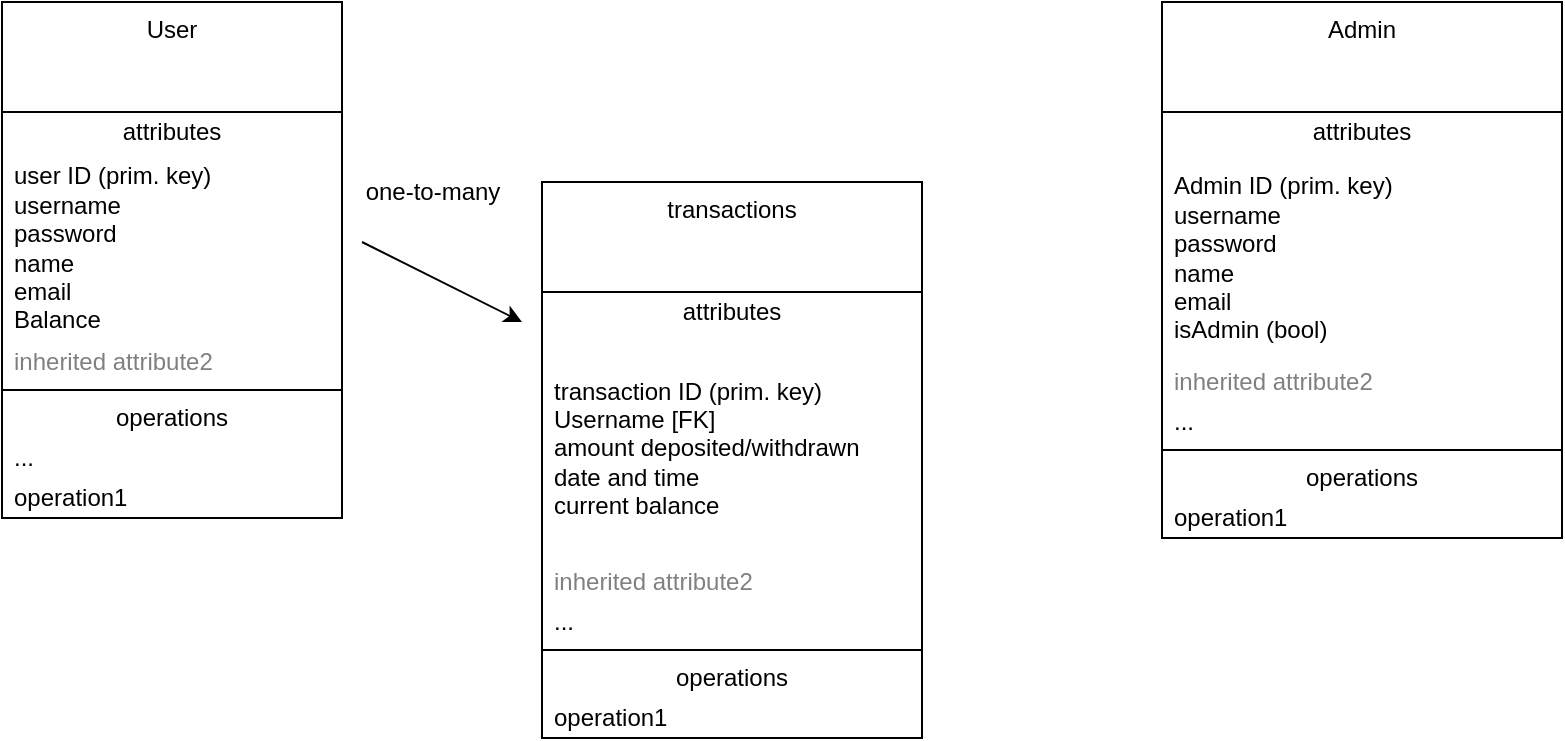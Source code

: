<mxfile version="24.2.8" type="github">
  <diagram name="Page-1" id="8gi0LiIUYh2WG3iCJh61">
    <mxGraphModel dx="786" dy="467" grid="1" gridSize="10" guides="1" tooltips="1" connect="1" arrows="1" fold="1" page="1" pageScale="1" pageWidth="850" pageHeight="1100" math="0" shadow="0">
      <root>
        <mxCell id="0" />
        <mxCell id="1" parent="0" />
        <mxCell id="k0v4qN_FJC5cJVmFZ7LJ-2" value="User" style="swimlane;fontStyle=0;align=center;verticalAlign=top;childLayout=stackLayout;horizontal=1;startSize=55;horizontalStack=0;resizeParent=1;resizeParentMax=0;resizeLast=0;collapsible=0;marginBottom=0;html=1;whiteSpace=wrap;" vertex="1" parent="1">
          <mxGeometry x="60" y="90" width="170" height="258" as="geometry" />
        </mxCell>
        <mxCell id="k0v4qN_FJC5cJVmFZ7LJ-3" value="attributes" style="text;html=1;strokeColor=none;fillColor=none;align=center;verticalAlign=middle;spacingLeft=4;spacingRight=4;overflow=hidden;rotatable=0;points=[[0,0.5],[1,0.5]];portConstraint=eastwest;whiteSpace=wrap;" vertex="1" parent="k0v4qN_FJC5cJVmFZ7LJ-2">
          <mxGeometry y="55" width="170" height="20" as="geometry" />
        </mxCell>
        <mxCell id="k0v4qN_FJC5cJVmFZ7LJ-4" value="&lt;div&gt;user ID (prim. key)&lt;/div&gt;username&lt;div&gt;password&lt;/div&gt;&lt;div&gt;name&lt;/div&gt;&lt;div&gt;email&lt;/div&gt;&lt;div&gt;Balance&lt;/div&gt;" style="text;html=1;strokeColor=none;fillColor=none;align=left;verticalAlign=middle;spacingLeft=4;spacingRight=4;overflow=hidden;rotatable=0;points=[[0,0.5],[1,0.5]];portConstraint=eastwest;whiteSpace=wrap;" vertex="1" parent="k0v4qN_FJC5cJVmFZ7LJ-2">
          <mxGeometry y="75" width="170" height="95" as="geometry" />
        </mxCell>
        <mxCell id="k0v4qN_FJC5cJVmFZ7LJ-5" value="inherited attribute2" style="text;html=1;strokeColor=none;fillColor=none;align=left;verticalAlign=middle;spacingLeft=4;spacingRight=4;overflow=hidden;rotatable=0;points=[[0,0.5],[1,0.5]];portConstraint=eastwest;fontColor=#808080;whiteSpace=wrap;" vertex="1" parent="k0v4qN_FJC5cJVmFZ7LJ-2">
          <mxGeometry y="170" width="170" height="20" as="geometry" />
        </mxCell>
        <mxCell id="k0v4qN_FJC5cJVmFZ7LJ-7" value="" style="line;strokeWidth=1;fillColor=none;align=left;verticalAlign=middle;spacingTop=-1;spacingLeft=3;spacingRight=3;rotatable=0;labelPosition=right;points=[];portConstraint=eastwest;" vertex="1" parent="k0v4qN_FJC5cJVmFZ7LJ-2">
          <mxGeometry y="190" width="170" height="8" as="geometry" />
        </mxCell>
        <mxCell id="k0v4qN_FJC5cJVmFZ7LJ-8" value="operations" style="text;html=1;strokeColor=none;fillColor=none;align=center;verticalAlign=middle;spacingLeft=4;spacingRight=4;overflow=hidden;rotatable=0;points=[[0,0.5],[1,0.5]];portConstraint=eastwest;whiteSpace=wrap;" vertex="1" parent="k0v4qN_FJC5cJVmFZ7LJ-2">
          <mxGeometry y="198" width="170" height="20" as="geometry" />
        </mxCell>
        <mxCell id="k0v4qN_FJC5cJVmFZ7LJ-6" value="..." style="text;html=1;strokeColor=none;fillColor=none;align=left;verticalAlign=middle;spacingLeft=4;spacingRight=4;overflow=hidden;rotatable=0;points=[[0,0.5],[1,0.5]];portConstraint=eastwest;whiteSpace=wrap;" vertex="1" parent="k0v4qN_FJC5cJVmFZ7LJ-2">
          <mxGeometry y="218" width="170" height="20" as="geometry" />
        </mxCell>
        <mxCell id="k0v4qN_FJC5cJVmFZ7LJ-9" value="operation1" style="text;html=1;strokeColor=none;fillColor=none;align=left;verticalAlign=middle;spacingLeft=4;spacingRight=4;overflow=hidden;rotatable=0;points=[[0,0.5],[1,0.5]];portConstraint=eastwest;whiteSpace=wrap;" vertex="1" parent="k0v4qN_FJC5cJVmFZ7LJ-2">
          <mxGeometry y="238" width="170" height="20" as="geometry" />
        </mxCell>
        <mxCell id="k0v4qN_FJC5cJVmFZ7LJ-10" value="Admin" style="swimlane;fontStyle=0;align=center;verticalAlign=top;childLayout=stackLayout;horizontal=1;startSize=55;horizontalStack=0;resizeParent=1;resizeParentMax=0;resizeLast=0;collapsible=0;marginBottom=0;html=1;whiteSpace=wrap;" vertex="1" parent="1">
          <mxGeometry x="640" y="90" width="200" height="268" as="geometry" />
        </mxCell>
        <mxCell id="k0v4qN_FJC5cJVmFZ7LJ-11" value="attributes" style="text;html=1;strokeColor=none;fillColor=none;align=center;verticalAlign=middle;spacingLeft=4;spacingRight=4;overflow=hidden;rotatable=0;points=[[0,0.5],[1,0.5]];portConstraint=eastwest;whiteSpace=wrap;" vertex="1" parent="k0v4qN_FJC5cJVmFZ7LJ-10">
          <mxGeometry y="55" width="200" height="20" as="geometry" />
        </mxCell>
        <mxCell id="k0v4qN_FJC5cJVmFZ7LJ-12" value="&lt;div&gt;Admin ID (prim. key)&lt;/div&gt;username&lt;div&gt;password&lt;/div&gt;&lt;div&gt;name&lt;/div&gt;&lt;div&gt;email&lt;/div&gt;&lt;div&gt;isAdmin (bool)&lt;/div&gt;" style="text;html=1;strokeColor=none;fillColor=none;align=left;verticalAlign=middle;spacingLeft=4;spacingRight=4;overflow=hidden;rotatable=0;points=[[0,0.5],[1,0.5]];portConstraint=eastwest;whiteSpace=wrap;" vertex="1" parent="k0v4qN_FJC5cJVmFZ7LJ-10">
          <mxGeometry y="75" width="200" height="105" as="geometry" />
        </mxCell>
        <mxCell id="k0v4qN_FJC5cJVmFZ7LJ-13" value="inherited attribute2" style="text;html=1;strokeColor=none;fillColor=none;align=left;verticalAlign=middle;spacingLeft=4;spacingRight=4;overflow=hidden;rotatable=0;points=[[0,0.5],[1,0.5]];portConstraint=eastwest;fontColor=#808080;whiteSpace=wrap;" vertex="1" parent="k0v4qN_FJC5cJVmFZ7LJ-10">
          <mxGeometry y="180" width="200" height="20" as="geometry" />
        </mxCell>
        <mxCell id="k0v4qN_FJC5cJVmFZ7LJ-14" value="..." style="text;html=1;strokeColor=none;fillColor=none;align=left;verticalAlign=middle;spacingLeft=4;spacingRight=4;overflow=hidden;rotatable=0;points=[[0,0.5],[1,0.5]];portConstraint=eastwest;whiteSpace=wrap;" vertex="1" parent="k0v4qN_FJC5cJVmFZ7LJ-10">
          <mxGeometry y="200" width="200" height="20" as="geometry" />
        </mxCell>
        <mxCell id="k0v4qN_FJC5cJVmFZ7LJ-15" value="" style="line;strokeWidth=1;fillColor=none;align=left;verticalAlign=middle;spacingTop=-1;spacingLeft=3;spacingRight=3;rotatable=0;labelPosition=right;points=[];portConstraint=eastwest;" vertex="1" parent="k0v4qN_FJC5cJVmFZ7LJ-10">
          <mxGeometry y="220" width="200" height="8" as="geometry" />
        </mxCell>
        <mxCell id="k0v4qN_FJC5cJVmFZ7LJ-16" value="operations" style="text;html=1;strokeColor=none;fillColor=none;align=center;verticalAlign=middle;spacingLeft=4;spacingRight=4;overflow=hidden;rotatable=0;points=[[0,0.5],[1,0.5]];portConstraint=eastwest;whiteSpace=wrap;" vertex="1" parent="k0v4qN_FJC5cJVmFZ7LJ-10">
          <mxGeometry y="228" width="200" height="20" as="geometry" />
        </mxCell>
        <mxCell id="k0v4qN_FJC5cJVmFZ7LJ-17" value="operation1" style="text;html=1;strokeColor=none;fillColor=none;align=left;verticalAlign=middle;spacingLeft=4;spacingRight=4;overflow=hidden;rotatable=0;points=[[0,0.5],[1,0.5]];portConstraint=eastwest;whiteSpace=wrap;" vertex="1" parent="k0v4qN_FJC5cJVmFZ7LJ-10">
          <mxGeometry y="248" width="200" height="20" as="geometry" />
        </mxCell>
        <mxCell id="k0v4qN_FJC5cJVmFZ7LJ-18" value="transactions" style="swimlane;fontStyle=0;align=center;verticalAlign=top;childLayout=stackLayout;horizontal=1;startSize=55;horizontalStack=0;resizeParent=1;resizeParentMax=0;resizeLast=0;collapsible=0;marginBottom=0;html=1;whiteSpace=wrap;" vertex="1" parent="1">
          <mxGeometry x="330" y="180" width="190" height="278" as="geometry" />
        </mxCell>
        <mxCell id="k0v4qN_FJC5cJVmFZ7LJ-19" value="attributes" style="text;html=1;strokeColor=none;fillColor=none;align=center;verticalAlign=middle;spacingLeft=4;spacingRight=4;overflow=hidden;rotatable=0;points=[[0,0.5],[1,0.5]];portConstraint=eastwest;whiteSpace=wrap;" vertex="1" parent="k0v4qN_FJC5cJVmFZ7LJ-18">
          <mxGeometry y="55" width="190" height="20" as="geometry" />
        </mxCell>
        <mxCell id="k0v4qN_FJC5cJVmFZ7LJ-20" value="&lt;div&gt;transaction ID (prim. key)&lt;/div&gt;Username [FK]&lt;div&gt;amount deposited/withdrawn&lt;/div&gt;&lt;div&gt;date and time&lt;/div&gt;&lt;div&gt;current balance&lt;/div&gt;" style="text;html=1;strokeColor=none;fillColor=none;align=left;verticalAlign=middle;spacingLeft=4;spacingRight=4;overflow=hidden;rotatable=0;points=[[0,0.5],[1,0.5]];portConstraint=eastwest;whiteSpace=wrap;" vertex="1" parent="k0v4qN_FJC5cJVmFZ7LJ-18">
          <mxGeometry y="75" width="190" height="115" as="geometry" />
        </mxCell>
        <mxCell id="k0v4qN_FJC5cJVmFZ7LJ-21" value="inherited attribute2" style="text;html=1;strokeColor=none;fillColor=none;align=left;verticalAlign=middle;spacingLeft=4;spacingRight=4;overflow=hidden;rotatable=0;points=[[0,0.5],[1,0.5]];portConstraint=eastwest;fontColor=#808080;whiteSpace=wrap;" vertex="1" parent="k0v4qN_FJC5cJVmFZ7LJ-18">
          <mxGeometry y="190" width="190" height="20" as="geometry" />
        </mxCell>
        <mxCell id="k0v4qN_FJC5cJVmFZ7LJ-22" value="..." style="text;html=1;strokeColor=none;fillColor=none;align=left;verticalAlign=middle;spacingLeft=4;spacingRight=4;overflow=hidden;rotatable=0;points=[[0,0.5],[1,0.5]];portConstraint=eastwest;whiteSpace=wrap;" vertex="1" parent="k0v4qN_FJC5cJVmFZ7LJ-18">
          <mxGeometry y="210" width="190" height="20" as="geometry" />
        </mxCell>
        <mxCell id="k0v4qN_FJC5cJVmFZ7LJ-23" value="" style="line;strokeWidth=1;fillColor=none;align=left;verticalAlign=middle;spacingTop=-1;spacingLeft=3;spacingRight=3;rotatable=0;labelPosition=right;points=[];portConstraint=eastwest;" vertex="1" parent="k0v4qN_FJC5cJVmFZ7LJ-18">
          <mxGeometry y="230" width="190" height="8" as="geometry" />
        </mxCell>
        <mxCell id="k0v4qN_FJC5cJVmFZ7LJ-24" value="operations" style="text;html=1;strokeColor=none;fillColor=none;align=center;verticalAlign=middle;spacingLeft=4;spacingRight=4;overflow=hidden;rotatable=0;points=[[0,0.5],[1,0.5]];portConstraint=eastwest;whiteSpace=wrap;" vertex="1" parent="k0v4qN_FJC5cJVmFZ7LJ-18">
          <mxGeometry y="238" width="190" height="20" as="geometry" />
        </mxCell>
        <mxCell id="k0v4qN_FJC5cJVmFZ7LJ-25" value="operation1" style="text;html=1;strokeColor=none;fillColor=none;align=left;verticalAlign=middle;spacingLeft=4;spacingRight=4;overflow=hidden;rotatable=0;points=[[0,0.5],[1,0.5]];portConstraint=eastwest;whiteSpace=wrap;" vertex="1" parent="k0v4qN_FJC5cJVmFZ7LJ-18">
          <mxGeometry y="258" width="190" height="20" as="geometry" />
        </mxCell>
        <mxCell id="k0v4qN_FJC5cJVmFZ7LJ-34" value="" style="endArrow=classic;html=1;rounded=0;" edge="1" parent="1">
          <mxGeometry width="50" height="50" relative="1" as="geometry">
            <mxPoint x="240" y="210" as="sourcePoint" />
            <mxPoint x="320" y="250" as="targetPoint" />
          </mxGeometry>
        </mxCell>
        <mxCell id="k0v4qN_FJC5cJVmFZ7LJ-35" value="one-to-many" style="text;html=1;align=center;verticalAlign=middle;resizable=0;points=[];autosize=1;strokeColor=none;fillColor=none;" vertex="1" parent="1">
          <mxGeometry x="230" y="170" width="90" height="30" as="geometry" />
        </mxCell>
      </root>
    </mxGraphModel>
  </diagram>
</mxfile>
